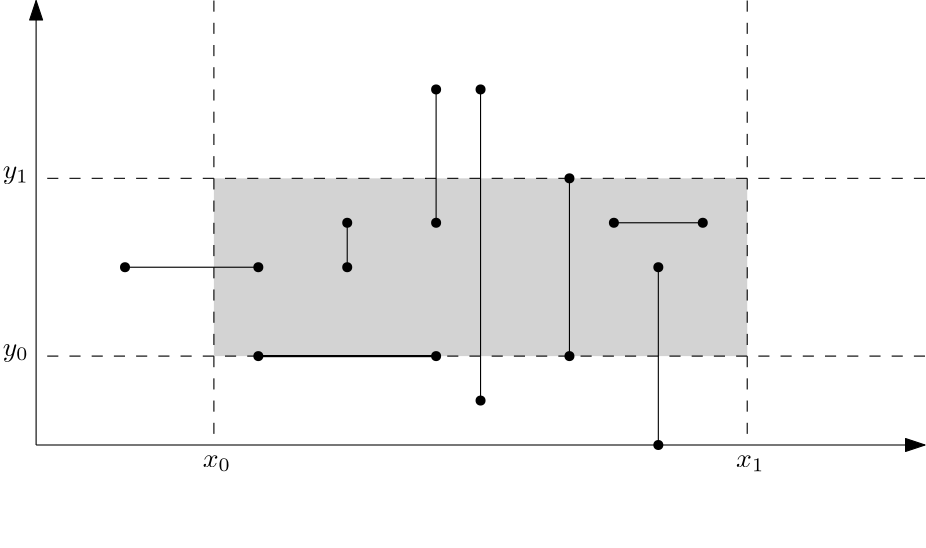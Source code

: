 <?xml version="1.0"?>
<!DOCTYPE ipe SYSTEM "ipe.dtd">
<ipe version="70212" creator="Ipe 7.2.13">
<info created="D:20191116172518" modified="D:20191116173329"/>
<ipestyle name="basic">
<symbol name="arrow/arc(spx)">
<path stroke="sym-stroke" fill="sym-stroke" pen="sym-pen">
0 0 m
-1 0.333 l
-1 -0.333 l
h
</path>
</symbol>
<symbol name="arrow/farc(spx)">
<path stroke="sym-stroke" fill="white" pen="sym-pen">
0 0 m
-1 0.333 l
-1 -0.333 l
h
</path>
</symbol>
<symbol name="arrow/ptarc(spx)">
<path stroke="sym-stroke" fill="sym-stroke" pen="sym-pen">
0 0 m
-1 0.333 l
-0.8 0 l
-1 -0.333 l
h
</path>
</symbol>
<symbol name="arrow/fptarc(spx)">
<path stroke="sym-stroke" fill="white" pen="sym-pen">
0 0 m
-1 0.333 l
-0.8 0 l
-1 -0.333 l
h
</path>
</symbol>
<symbol name="mark/circle(sx)" transformations="translations">
<path fill="sym-stroke">
0.6 0 0 0.6 0 0 e
0.4 0 0 0.4 0 0 e
</path>
</symbol>
<symbol name="mark/disk(sx)" transformations="translations">
<path fill="sym-stroke">
0.6 0 0 0.6 0 0 e
</path>
</symbol>
<symbol name="mark/fdisk(sfx)" transformations="translations">
<group>
<path fill="sym-fill">
0.5 0 0 0.5 0 0 e
</path>
<path fill="sym-stroke" fillrule="eofill">
0.6 0 0 0.6 0 0 e
0.4 0 0 0.4 0 0 e
</path>
</group>
</symbol>
<symbol name="mark/box(sx)" transformations="translations">
<path fill="sym-stroke" fillrule="eofill">
-0.6 -0.6 m
0.6 -0.6 l
0.6 0.6 l
-0.6 0.6 l
h
-0.4 -0.4 m
0.4 -0.4 l
0.4 0.4 l
-0.4 0.4 l
h
</path>
</symbol>
<symbol name="mark/square(sx)" transformations="translations">
<path fill="sym-stroke">
-0.6 -0.6 m
0.6 -0.6 l
0.6 0.6 l
-0.6 0.6 l
h
</path>
</symbol>
<symbol name="mark/fsquare(sfx)" transformations="translations">
<group>
<path fill="sym-fill">
-0.5 -0.5 m
0.5 -0.5 l
0.5 0.5 l
-0.5 0.5 l
h
</path>
<path fill="sym-stroke" fillrule="eofill">
-0.6 -0.6 m
0.6 -0.6 l
0.6 0.6 l
-0.6 0.6 l
h
-0.4 -0.4 m
0.4 -0.4 l
0.4 0.4 l
-0.4 0.4 l
h
</path>
</group>
</symbol>
<symbol name="mark/cross(sx)" transformations="translations">
<group>
<path fill="sym-stroke">
-0.43 -0.57 m
0.57 0.43 l
0.43 0.57 l
-0.57 -0.43 l
h
</path>
<path fill="sym-stroke">
-0.43 0.57 m
0.57 -0.43 l
0.43 -0.57 l
-0.57 0.43 l
h
</path>
</group>
</symbol>
<symbol name="arrow/fnormal(spx)">
<path stroke="sym-stroke" fill="white" pen="sym-pen">
0 0 m
-1 0.333 l
-1 -0.333 l
h
</path>
</symbol>
<symbol name="arrow/pointed(spx)">
<path stroke="sym-stroke" fill="sym-stroke" pen="sym-pen">
0 0 m
-1 0.333 l
-0.8 0 l
-1 -0.333 l
h
</path>
</symbol>
<symbol name="arrow/fpointed(spx)">
<path stroke="sym-stroke" fill="white" pen="sym-pen">
0 0 m
-1 0.333 l
-0.8 0 l
-1 -0.333 l
h
</path>
</symbol>
<symbol name="arrow/linear(spx)">
<path stroke="sym-stroke" pen="sym-pen">
-1 0.333 m
0 0 l
-1 -0.333 l
</path>
</symbol>
<symbol name="arrow/fdouble(spx)">
<path stroke="sym-stroke" fill="white" pen="sym-pen">
0 0 m
-1 0.333 l
-1 -0.333 l
h
-1 0 m
-2 0.333 l
-2 -0.333 l
h
</path>
</symbol>
<symbol name="arrow/double(spx)">
<path stroke="sym-stroke" fill="sym-stroke" pen="sym-pen">
0 0 m
-1 0.333 l
-1 -0.333 l
h
-1 0 m
-2 0.333 l
-2 -0.333 l
h
</path>
</symbol>
<pen name="heavier" value="0.8"/>
<pen name="fat" value="1.2"/>
<pen name="ultrafat" value="2"/>
<symbolsize name="large" value="5"/>
<symbolsize name="small" value="2"/>
<symbolsize name="tiny" value="1.1"/>
<arrowsize name="large" value="10"/>
<arrowsize name="small" value="5"/>
<arrowsize name="tiny" value="3"/>
<color name="red" value="1 0 0"/>
<color name="green" value="0 1 0"/>
<color name="blue" value="0 0 1"/>
<color name="yellow" value="1 1 0"/>
<color name="orange" value="1 0.647 0"/>
<color name="gold" value="1 0.843 0"/>
<color name="purple" value="0.627 0.125 0.941"/>
<color name="gray" value="0.745"/>
<color name="brown" value="0.647 0.165 0.165"/>
<color name="navy" value="0 0 0.502"/>
<color name="pink" value="1 0.753 0.796"/>
<color name="seagreen" value="0.18 0.545 0.341"/>
<color name="turquoise" value="0.251 0.878 0.816"/>
<color name="violet" value="0.933 0.51 0.933"/>
<color name="darkblue" value="0 0 0.545"/>
<color name="darkcyan" value="0 0.545 0.545"/>
<color name="darkgray" value="0.663"/>
<color name="darkgreen" value="0 0.392 0"/>
<color name="darkmagenta" value="0.545 0 0.545"/>
<color name="darkorange" value="1 0.549 0"/>
<color name="darkred" value="0.545 0 0"/>
<color name="lightblue" value="0.678 0.847 0.902"/>
<color name="lightcyan" value="0.878 1 1"/>
<color name="lightgray" value="0.827"/>
<color name="lightgreen" value="0.565 0.933 0.565"/>
<color name="lightyellow" value="1 1 0.878"/>
<dashstyle name="dashed" value="[4] 0"/>
<dashstyle name="dotted" value="[1 3] 0"/>
<dashstyle name="dash dotted" value="[4 2 1 2] 0"/>
<dashstyle name="dash dot dotted" value="[4 2 1 2 1 2] 0"/>
<textsize name="large" value="\large"/>
<textsize name="Large" value="\Large"/>
<textsize name="LARGE" value="\LARGE"/>
<textsize name="huge" value="\huge"/>
<textsize name="Huge" value="\Huge"/>
<textsize name="small" value="\small"/>
<textsize name="footnote" value="\footnotesize"/>
<textsize name="tiny" value="\tiny"/>
<textstyle name="center" begin="\begin{center}" end="\end{center}"/>
<textstyle name="itemize" begin="\begin{itemize}" end="\end{itemize}"/>
<textstyle name="item" begin="\begin{itemize}\item{}" end="\end{itemize}"/>
<gridsize name="4 pts" value="4"/>
<gridsize name="8 pts (~3 mm)" value="8"/>
<gridsize name="16 pts (~6 mm)" value="16"/>
<gridsize name="32 pts (~12 mm)" value="32"/>
<gridsize name="10 pts (~3.5 mm)" value="10"/>
<gridsize name="20 pts (~7 mm)" value="20"/>
<gridsize name="14 pts (~5 mm)" value="14"/>
<gridsize name="28 pts (~10 mm)" value="28"/>
<gridsize name="56 pts (~20 mm)" value="56"/>
<anglesize name="90 deg" value="90"/>
<anglesize name="60 deg" value="60"/>
<anglesize name="45 deg" value="45"/>
<anglesize name="30 deg" value="30"/>
<anglesize name="22.5 deg" value="22.5"/>
<opacity name="10%" value="0.1"/>
<opacity name="30%" value="0.3"/>
<opacity name="50%" value="0.5"/>
<opacity name="75%" value="0.75"/>
<tiling name="falling" angle="-60" step="4" width="1"/>
<tiling name="rising" angle="30" step="4" width="1"/>
</ipestyle>
<page>
<layer name="alpha"/>
<layer name="beta"/>
<view layers="alpha beta" active="alpha"/>
<path layer="beta" fill="lightgray">
256 768 m
256 704 l
448 704 l
448 768 l
h
</path>
<path layer="alpha" stroke="black" rarrow="normal/normal">
192 832 m
192 672 l
</path>
<path matrix="1 0 0 1 0 32" stroke="black" rarrow="normal/normal">
512 640 m
192 640 l
192 640 l
</path>
<path stroke="black" dash="dashed">
512 768 m
192 768 l
</path>
<text matrix="1 0 0 1 -4 32" transformations="translations" pos="256 632" stroke="black" type="label" width="10.163" height="4.294" depth="1.49" valign="baseline" style="math">x_0</text>
<text transformations="translations" pos="264 636" stroke="black" type="label" width="0" height="0" depth="0" valign="baseline" style="math"></text>
<text matrix="1 0 0 1 188 32" transformations="translations" pos="256 632" stroke="black" type="label" width="10.163" height="4.294" depth="1.49" valign="baseline" style="math">x_1</text>
<text matrix="1 0 0 1 -76 72" transformations="translations" pos="256 632" stroke="black" type="label" width="9.354" height="4.297" depth="1.93" valign="baseline" style="math">y_0</text>
<text matrix="1 0 0 1 -76 136" transformations="translations" pos="256 632" stroke="black" type="label" width="9.354" height="4.297" depth="1.93" valign="baseline" style="math">y_1</text>
<use name="mark/disk(sx)" pos="432 752" size="normal" stroke="black"/>
<use name="mark/disk(sx)" pos="384 768" size="normal" stroke="black"/>
<use name="mark/disk(sx)" pos="384 704" size="normal" stroke="black"/>
<path stroke="black">
384 768 m
384 704 l
</path>
<path stroke="black">
432 752 m
400 752 l
</path>
<use name="mark/disk(sx)" pos="400 752" size="normal" stroke="black"/>
<use name="mark/disk(sx)" pos="304 752" size="normal" stroke="black"/>
<use matrix="1 0 0 1 0 16" name="mark/disk(sx)" pos="304 720" size="normal" stroke="black"/>
<path stroke="black">
304 752 m
304 736 l
304 736 l
</path>
<path matrix="1 0 0 1 0 -64" stroke="black" dash="dashed">
512 768 m
192 768 l
</path>
<path stroke="black">
336 800 m
336 752 l
336 752 l
</path>
<path stroke="black">
224 736 m
272 736 l
272 736 l
</path>
<use name="mark/disk(sx)" pos="272 736" size="normal" stroke="black"/>
<use name="mark/disk(sx)" pos="224 736" size="normal" stroke="black"/>
<use name="mark/disk(sx)" pos="336 752" size="normal" stroke="black"/>
<use name="mark/disk(sx)" pos="336 800" size="normal" stroke="black"/>
<path stroke="black">
352 800 m
352 688 l
</path>
<use name="mark/disk(sx)" pos="352 800" size="normal" stroke="black"/>
<use name="mark/disk(sx)" pos="352 688" size="normal" stroke="black"/>
<use name="mark/disk(sx)" pos="416 736" size="normal" stroke="black"/>
<use name="mark/disk(sx)" pos="416 672" size="normal" stroke="black"/>
<path stroke="black">
416 736 m
416 672 l
</path>
<path stroke="black" dash="dashed">
256 832 m
256 672 l
</path>
<path stroke="black" dash="dashed">
448 832 m
448 672 l
</path>
<path stroke="black" pen="heavier">
272 704 m
336 704 l
</path>
<use name="mark/disk(sx)" pos="272 704" size="normal" stroke="black"/>
<use name="mark/disk(sx)" pos="336 704" size="normal" stroke="black"/>
</page>
</ipe>
